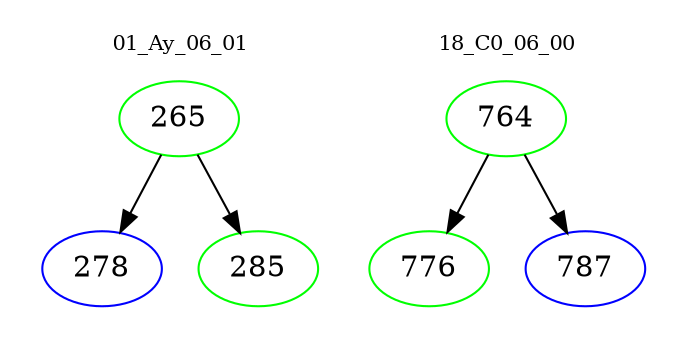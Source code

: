 digraph{
subgraph cluster_0 {
color = white
label = "01_Ay_06_01";
fontsize=10;
T0_265 [label="265", color="green"]
T0_265 -> T0_278 [color="black"]
T0_278 [label="278", color="blue"]
T0_265 -> T0_285 [color="black"]
T0_285 [label="285", color="green"]
}
subgraph cluster_1 {
color = white
label = "18_C0_06_00";
fontsize=10;
T1_764 [label="764", color="green"]
T1_764 -> T1_776 [color="black"]
T1_776 [label="776", color="green"]
T1_764 -> T1_787 [color="black"]
T1_787 [label="787", color="blue"]
}
}

